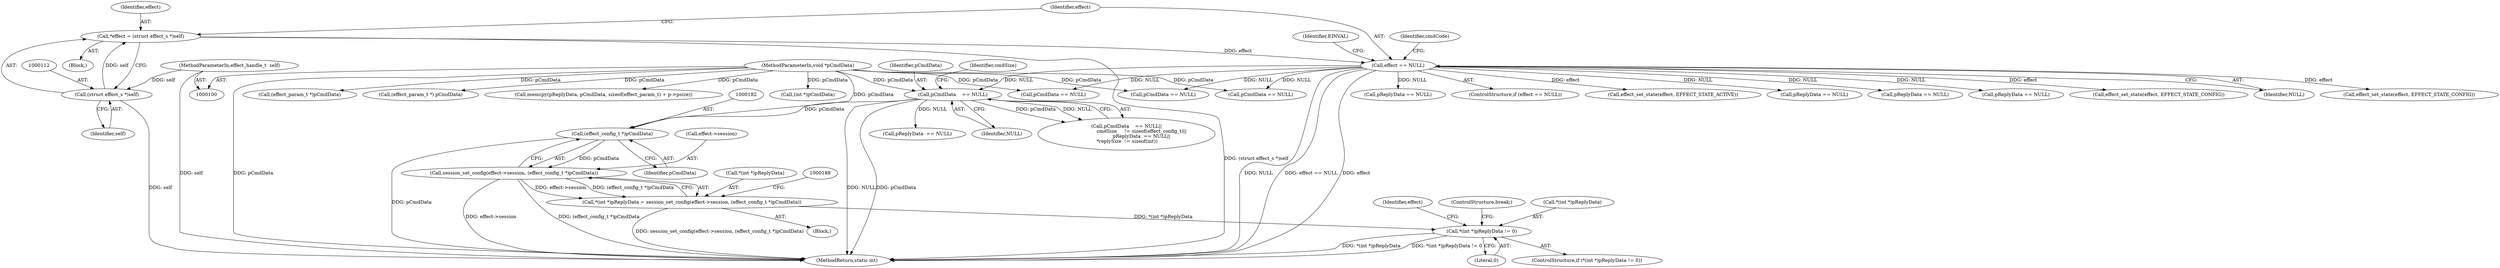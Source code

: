 digraph "0_Android_073a80800f341325932c66818ce4302b312909a4_0@pointer" {
"1000181" [label="(Call,(effect_config_t *)pCmdData)"];
"1000149" [label="(Call,pCmdData    == NULL)"];
"1000104" [label="(MethodParameterIn,void *pCmdData)"];
"1000115" [label="(Call,effect == NULL)"];
"1000109" [label="(Call,*effect = (struct effect_s *)self)"];
"1000111" [label="(Call,(struct effect_s *)self)"];
"1000101" [label="(MethodParameterIn,effect_handle_t  self)"];
"1000177" [label="(Call,session_set_config(effect->session, (effect_config_t *)pCmdData))"];
"1000172" [label="(Call,*(int *)pReplyData = session_set_config(effect->session, (effect_config_t *)pCmdData))"];
"1000185" [label="(Call,*(int *)pReplyData != 0)"];
"1000210" [label="(Call,pReplyData == NULL)"];
"1000116" [label="(Identifier,effect)"];
"1000185" [label="(Call,*(int *)pReplyData != 0)"];
"1000181" [label="(Call,(effect_config_t *)pCmdData)"];
"1000114" [label="(ControlStructure,if (effect == NULL))"];
"1000178" [label="(Call,effect->session)"];
"1000184" [label="(ControlStructure,if (*(int *)pReplyData != 0))"];
"1000370" [label="(Call,effect_set_state(effect, EFFECT_STATE_ACTIVE))"];
"1000107" [label="(Block,)"];
"1000324" [label="(Call,(effect_param_t *) pCmdData)"];
"1000127" [label="(Call,pReplyData == NULL)"];
"1000191" [label="(ControlStructure,break;)"];
"1000406" [label="(Call,pCmdData == NULL)"];
"1000149" [label="(Call,pCmdData    == NULL)"];
"1000351" [label="(Call,pReplyData == NULL)"];
"1000377" [label="(Call,pReplyData == NULL)"];
"1000183" [label="(Identifier,pCmdData)"];
"1000474" [label="(MethodReturn,static int)"];
"1000186" [label="(Call,*(int *)pReplyData)"];
"1000110" [label="(Identifier,effect)"];
"1000190" [label="(Literal,0)"];
"1000296" [label="(Call,pCmdData == NULL)"];
"1000396" [label="(Call,effect_set_state(effect, EFFECT_STATE_CONFIG))"];
"1000271" [label="(Call,memcpy(pReplyData, pCmdData, sizeof(effect_param_t) + p->psize))"];
"1000158" [label="(Call,pReplyData  == NULL)"];
"1000151" [label="(Identifier,NULL)"];
"1000150" [label="(Identifier,pCmdData)"];
"1000172" [label="(Call,*(int *)pReplyData = session_set_config(effect->session, (effect_config_t *)pCmdData))"];
"1000101" [label="(MethodParameterIn,effect_handle_t  self)"];
"1000117" [label="(Identifier,NULL)"];
"1000464" [label="(Call,(int *)pCmdData)"];
"1000203" [label="(Call,effect_set_state(effect, EFFECT_STATE_CONFIG))"];
"1000154" [label="(Identifier,cmdSize)"];
"1000122" [label="(Identifier,cmdCode)"];
"1000148" [label="(Call,pCmdData    == NULL||\n                    cmdSize     != sizeof(effect_config_t)||\n                    pReplyData  == NULL||\n *replySize  != sizeof(int))"];
"1000109" [label="(Call,*effect = (struct effect_s *)self)"];
"1000268" [label="(Call,(effect_param_t *)pCmdData)"];
"1000238" [label="(Call,pCmdData == NULL)"];
"1000173" [label="(Call,*(int *)pReplyData)"];
"1000104" [label="(MethodParameterIn,void *pCmdData)"];
"1000115" [label="(Call,effect == NULL)"];
"1000177" [label="(Call,session_set_config(effect->session, (effect_config_t *)pCmdData))"];
"1000111" [label="(Call,(struct effect_s *)self)"];
"1000195" [label="(Identifier,effect)"];
"1000146" [label="(Block,)"];
"1000113" [label="(Identifier,self)"];
"1000120" [label="(Identifier,EINVAL)"];
"1000181" -> "1000177"  [label="AST: "];
"1000181" -> "1000183"  [label="CFG: "];
"1000182" -> "1000181"  [label="AST: "];
"1000183" -> "1000181"  [label="AST: "];
"1000177" -> "1000181"  [label="CFG: "];
"1000181" -> "1000474"  [label="DDG: pCmdData"];
"1000181" -> "1000177"  [label="DDG: pCmdData"];
"1000149" -> "1000181"  [label="DDG: pCmdData"];
"1000104" -> "1000181"  [label="DDG: pCmdData"];
"1000149" -> "1000148"  [label="AST: "];
"1000149" -> "1000151"  [label="CFG: "];
"1000150" -> "1000149"  [label="AST: "];
"1000151" -> "1000149"  [label="AST: "];
"1000154" -> "1000149"  [label="CFG: "];
"1000148" -> "1000149"  [label="CFG: "];
"1000149" -> "1000474"  [label="DDG: NULL"];
"1000149" -> "1000474"  [label="DDG: pCmdData"];
"1000149" -> "1000148"  [label="DDG: pCmdData"];
"1000149" -> "1000148"  [label="DDG: NULL"];
"1000104" -> "1000149"  [label="DDG: pCmdData"];
"1000115" -> "1000149"  [label="DDG: NULL"];
"1000149" -> "1000158"  [label="DDG: NULL"];
"1000104" -> "1000100"  [label="AST: "];
"1000104" -> "1000474"  [label="DDG: pCmdData"];
"1000104" -> "1000238"  [label="DDG: pCmdData"];
"1000104" -> "1000268"  [label="DDG: pCmdData"];
"1000104" -> "1000271"  [label="DDG: pCmdData"];
"1000104" -> "1000296"  [label="DDG: pCmdData"];
"1000104" -> "1000324"  [label="DDG: pCmdData"];
"1000104" -> "1000406"  [label="DDG: pCmdData"];
"1000104" -> "1000464"  [label="DDG: pCmdData"];
"1000115" -> "1000114"  [label="AST: "];
"1000115" -> "1000117"  [label="CFG: "];
"1000116" -> "1000115"  [label="AST: "];
"1000117" -> "1000115"  [label="AST: "];
"1000120" -> "1000115"  [label="CFG: "];
"1000122" -> "1000115"  [label="CFG: "];
"1000115" -> "1000474"  [label="DDG: NULL"];
"1000115" -> "1000474"  [label="DDG: effect == NULL"];
"1000115" -> "1000474"  [label="DDG: effect"];
"1000109" -> "1000115"  [label="DDG: effect"];
"1000115" -> "1000127"  [label="DDG: NULL"];
"1000115" -> "1000203"  [label="DDG: effect"];
"1000115" -> "1000210"  [label="DDG: NULL"];
"1000115" -> "1000238"  [label="DDG: NULL"];
"1000115" -> "1000296"  [label="DDG: NULL"];
"1000115" -> "1000351"  [label="DDG: NULL"];
"1000115" -> "1000370"  [label="DDG: effect"];
"1000115" -> "1000377"  [label="DDG: NULL"];
"1000115" -> "1000396"  [label="DDG: effect"];
"1000115" -> "1000406"  [label="DDG: NULL"];
"1000109" -> "1000107"  [label="AST: "];
"1000109" -> "1000111"  [label="CFG: "];
"1000110" -> "1000109"  [label="AST: "];
"1000111" -> "1000109"  [label="AST: "];
"1000116" -> "1000109"  [label="CFG: "];
"1000109" -> "1000474"  [label="DDG: (struct effect_s *)self"];
"1000111" -> "1000109"  [label="DDG: self"];
"1000111" -> "1000113"  [label="CFG: "];
"1000112" -> "1000111"  [label="AST: "];
"1000113" -> "1000111"  [label="AST: "];
"1000111" -> "1000474"  [label="DDG: self"];
"1000101" -> "1000111"  [label="DDG: self"];
"1000101" -> "1000100"  [label="AST: "];
"1000101" -> "1000474"  [label="DDG: self"];
"1000177" -> "1000172"  [label="AST: "];
"1000178" -> "1000177"  [label="AST: "];
"1000172" -> "1000177"  [label="CFG: "];
"1000177" -> "1000474"  [label="DDG: effect->session"];
"1000177" -> "1000474"  [label="DDG: (effect_config_t *)pCmdData"];
"1000177" -> "1000172"  [label="DDG: effect->session"];
"1000177" -> "1000172"  [label="DDG: (effect_config_t *)pCmdData"];
"1000172" -> "1000146"  [label="AST: "];
"1000173" -> "1000172"  [label="AST: "];
"1000188" -> "1000172"  [label="CFG: "];
"1000172" -> "1000474"  [label="DDG: session_set_config(effect->session, (effect_config_t *)pCmdData)"];
"1000172" -> "1000185"  [label="DDG: *(int *)pReplyData"];
"1000185" -> "1000184"  [label="AST: "];
"1000185" -> "1000190"  [label="CFG: "];
"1000186" -> "1000185"  [label="AST: "];
"1000190" -> "1000185"  [label="AST: "];
"1000191" -> "1000185"  [label="CFG: "];
"1000195" -> "1000185"  [label="CFG: "];
"1000185" -> "1000474"  [label="DDG: *(int *)pReplyData"];
"1000185" -> "1000474"  [label="DDG: *(int *)pReplyData != 0"];
}
